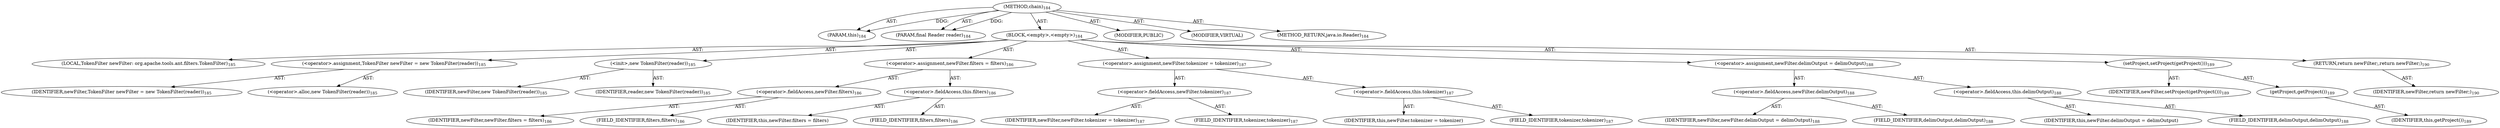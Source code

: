 digraph "chain" {  
"111669149700" [label = <(METHOD,chain)<SUB>184</SUB>> ]
"115964116992" [label = <(PARAM,this)<SUB>184</SUB>> ]
"115964117031" [label = <(PARAM,final Reader reader)<SUB>184</SUB>> ]
"25769803790" [label = <(BLOCK,&lt;empty&gt;,&lt;empty&gt;)<SUB>184</SUB>> ]
"94489280515" [label = <(LOCAL,TokenFilter newFilter: org.apache.tools.ant.filters.TokenFilter)<SUB>185</SUB>> ]
"30064771167" [label = <(&lt;operator&gt;.assignment,TokenFilter newFilter = new TokenFilter(reader))<SUB>185</SUB>> ]
"68719476825" [label = <(IDENTIFIER,newFilter,TokenFilter newFilter = new TokenFilter(reader))<SUB>185</SUB>> ]
"30064771168" [label = <(&lt;operator&gt;.alloc,new TokenFilter(reader))<SUB>185</SUB>> ]
"30064771169" [label = <(&lt;init&gt;,new TokenFilter(reader))<SUB>185</SUB>> ]
"68719476826" [label = <(IDENTIFIER,newFilter,new TokenFilter(reader))<SUB>185</SUB>> ]
"68719476827" [label = <(IDENTIFIER,reader,new TokenFilter(reader))<SUB>185</SUB>> ]
"30064771170" [label = <(&lt;operator&gt;.assignment,newFilter.filters = filters)<SUB>186</SUB>> ]
"30064771171" [label = <(&lt;operator&gt;.fieldAccess,newFilter.filters)<SUB>186</SUB>> ]
"68719476828" [label = <(IDENTIFIER,newFilter,newFilter.filters = filters)<SUB>186</SUB>> ]
"55834574888" [label = <(FIELD_IDENTIFIER,filters,filters)<SUB>186</SUB>> ]
"30064771172" [label = <(&lt;operator&gt;.fieldAccess,this.filters)<SUB>186</SUB>> ]
"68719476829" [label = <(IDENTIFIER,this,newFilter.filters = filters)> ]
"55834574889" [label = <(FIELD_IDENTIFIER,filters,filters)<SUB>186</SUB>> ]
"30064771173" [label = <(&lt;operator&gt;.assignment,newFilter.tokenizer = tokenizer)<SUB>187</SUB>> ]
"30064771174" [label = <(&lt;operator&gt;.fieldAccess,newFilter.tokenizer)<SUB>187</SUB>> ]
"68719476830" [label = <(IDENTIFIER,newFilter,newFilter.tokenizer = tokenizer)<SUB>187</SUB>> ]
"55834574890" [label = <(FIELD_IDENTIFIER,tokenizer,tokenizer)<SUB>187</SUB>> ]
"30064771175" [label = <(&lt;operator&gt;.fieldAccess,this.tokenizer)<SUB>187</SUB>> ]
"68719476831" [label = <(IDENTIFIER,this,newFilter.tokenizer = tokenizer)> ]
"55834574891" [label = <(FIELD_IDENTIFIER,tokenizer,tokenizer)<SUB>187</SUB>> ]
"30064771176" [label = <(&lt;operator&gt;.assignment,newFilter.delimOutput = delimOutput)<SUB>188</SUB>> ]
"30064771177" [label = <(&lt;operator&gt;.fieldAccess,newFilter.delimOutput)<SUB>188</SUB>> ]
"68719476832" [label = <(IDENTIFIER,newFilter,newFilter.delimOutput = delimOutput)<SUB>188</SUB>> ]
"55834574892" [label = <(FIELD_IDENTIFIER,delimOutput,delimOutput)<SUB>188</SUB>> ]
"30064771178" [label = <(&lt;operator&gt;.fieldAccess,this.delimOutput)<SUB>188</SUB>> ]
"68719476833" [label = <(IDENTIFIER,this,newFilter.delimOutput = delimOutput)> ]
"55834574893" [label = <(FIELD_IDENTIFIER,delimOutput,delimOutput)<SUB>188</SUB>> ]
"30064771179" [label = <(setProject,setProject(getProject()))<SUB>189</SUB>> ]
"68719476834" [label = <(IDENTIFIER,newFilter,setProject(getProject()))<SUB>189</SUB>> ]
"30064771180" [label = <(getProject,getProject())<SUB>189</SUB>> ]
"68719476736" [label = <(IDENTIFIER,this,getProject())<SUB>189</SUB>> ]
"146028888066" [label = <(RETURN,return newFilter;,return newFilter;)<SUB>190</SUB>> ]
"68719476835" [label = <(IDENTIFIER,newFilter,return newFilter;)<SUB>190</SUB>> ]
"133143986192" [label = <(MODIFIER,PUBLIC)> ]
"133143986193" [label = <(MODIFIER,VIRTUAL)> ]
"128849018884" [label = <(METHOD_RETURN,java.io.Reader)<SUB>184</SUB>> ]
  "111669149700" -> "115964116992"  [ label = "AST: "] 
  "111669149700" -> "115964117031"  [ label = "AST: "] 
  "111669149700" -> "25769803790"  [ label = "AST: "] 
  "111669149700" -> "133143986192"  [ label = "AST: "] 
  "111669149700" -> "133143986193"  [ label = "AST: "] 
  "111669149700" -> "128849018884"  [ label = "AST: "] 
  "25769803790" -> "94489280515"  [ label = "AST: "] 
  "25769803790" -> "30064771167"  [ label = "AST: "] 
  "25769803790" -> "30064771169"  [ label = "AST: "] 
  "25769803790" -> "30064771170"  [ label = "AST: "] 
  "25769803790" -> "30064771173"  [ label = "AST: "] 
  "25769803790" -> "30064771176"  [ label = "AST: "] 
  "25769803790" -> "30064771179"  [ label = "AST: "] 
  "25769803790" -> "146028888066"  [ label = "AST: "] 
  "30064771167" -> "68719476825"  [ label = "AST: "] 
  "30064771167" -> "30064771168"  [ label = "AST: "] 
  "30064771169" -> "68719476826"  [ label = "AST: "] 
  "30064771169" -> "68719476827"  [ label = "AST: "] 
  "30064771170" -> "30064771171"  [ label = "AST: "] 
  "30064771170" -> "30064771172"  [ label = "AST: "] 
  "30064771171" -> "68719476828"  [ label = "AST: "] 
  "30064771171" -> "55834574888"  [ label = "AST: "] 
  "30064771172" -> "68719476829"  [ label = "AST: "] 
  "30064771172" -> "55834574889"  [ label = "AST: "] 
  "30064771173" -> "30064771174"  [ label = "AST: "] 
  "30064771173" -> "30064771175"  [ label = "AST: "] 
  "30064771174" -> "68719476830"  [ label = "AST: "] 
  "30064771174" -> "55834574890"  [ label = "AST: "] 
  "30064771175" -> "68719476831"  [ label = "AST: "] 
  "30064771175" -> "55834574891"  [ label = "AST: "] 
  "30064771176" -> "30064771177"  [ label = "AST: "] 
  "30064771176" -> "30064771178"  [ label = "AST: "] 
  "30064771177" -> "68719476832"  [ label = "AST: "] 
  "30064771177" -> "55834574892"  [ label = "AST: "] 
  "30064771178" -> "68719476833"  [ label = "AST: "] 
  "30064771178" -> "55834574893"  [ label = "AST: "] 
  "30064771179" -> "68719476834"  [ label = "AST: "] 
  "30064771179" -> "30064771180"  [ label = "AST: "] 
  "30064771180" -> "68719476736"  [ label = "AST: "] 
  "146028888066" -> "68719476835"  [ label = "AST: "] 
  "111669149700" -> "115964116992"  [ label = "DDG: "] 
  "111669149700" -> "115964117031"  [ label = "DDG: "] 
}
